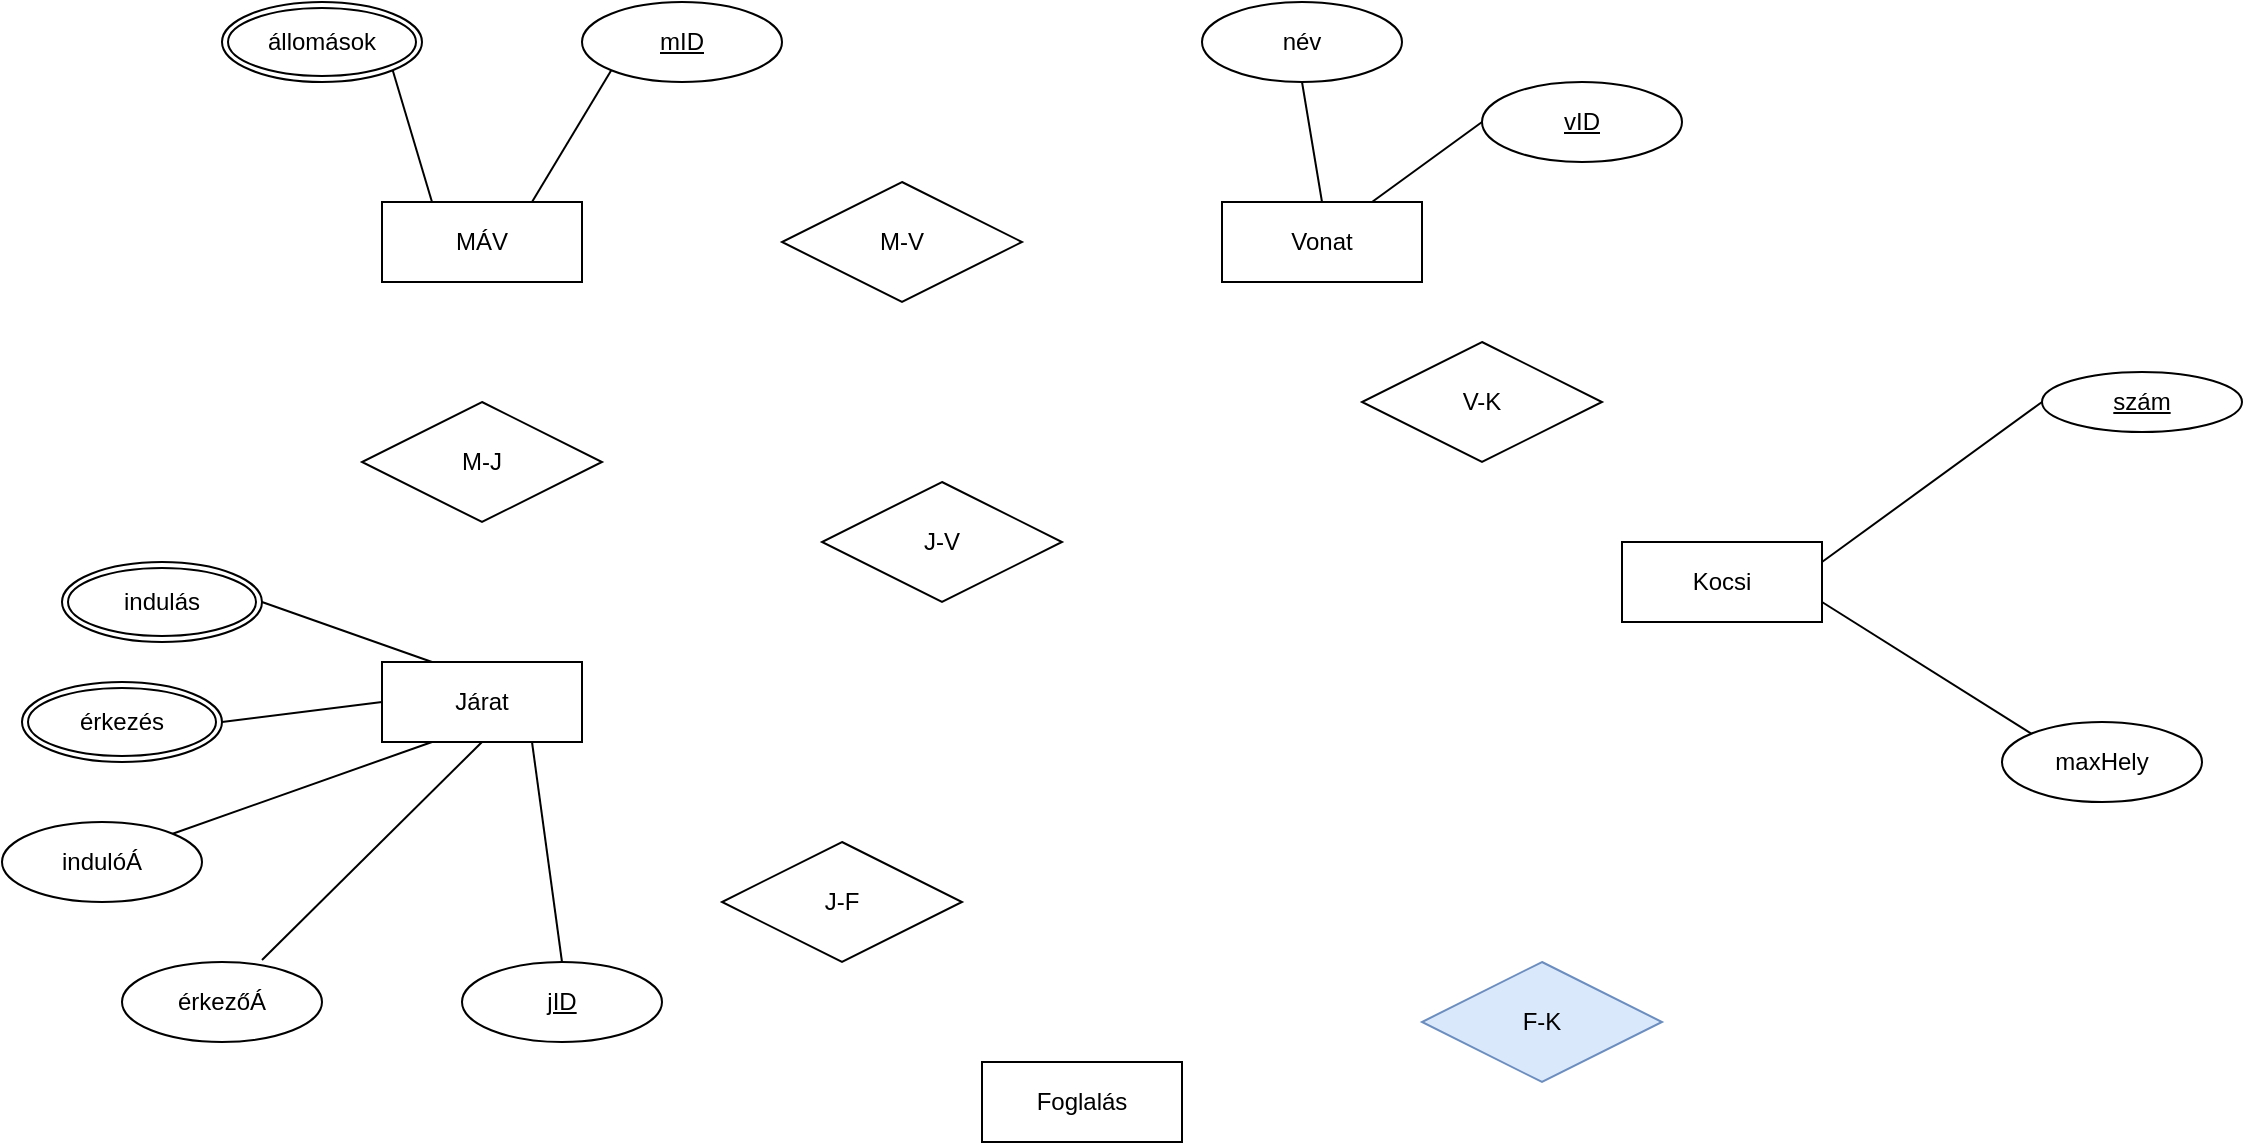 <mxfile version="20.4.0" type="github">
  <diagram id="R2lEEEUBdFMjLlhIrx00" name="Page-1">
    <mxGraphModel dx="1026" dy="1297" grid="1" gridSize="10" guides="1" tooltips="1" connect="1" arrows="1" fold="1" page="0" pageScale="1" pageWidth="850" pageHeight="1100" math="0" shadow="0" extFonts="Permanent Marker^https://fonts.googleapis.com/css?family=Permanent+Marker">
      <root>
        <mxCell id="0" />
        <mxCell id="1" parent="0" />
        <mxCell id="qLwgue1h8SCXyNeNyjKR-14" value="Vonat" style="whiteSpace=wrap;html=1;align=center;" vertex="1" parent="1">
          <mxGeometry x="400" y="-580" width="100" height="40" as="geometry" />
        </mxCell>
        <mxCell id="qLwgue1h8SCXyNeNyjKR-15" value="Járat" style="whiteSpace=wrap;html=1;align=center;" vertex="1" parent="1">
          <mxGeometry x="-20" y="-350" width="100" height="40" as="geometry" />
        </mxCell>
        <mxCell id="qLwgue1h8SCXyNeNyjKR-16" value="MÁV" style="whiteSpace=wrap;html=1;align=center;" vertex="1" parent="1">
          <mxGeometry x="-20" y="-580" width="100" height="40" as="geometry" />
        </mxCell>
        <mxCell id="qLwgue1h8SCXyNeNyjKR-17" value="Kocsi" style="whiteSpace=wrap;html=1;align=center;" vertex="1" parent="1">
          <mxGeometry x="600" y="-410" width="100" height="40" as="geometry" />
        </mxCell>
        <mxCell id="qLwgue1h8SCXyNeNyjKR-18" value="Foglalás" style="whiteSpace=wrap;html=1;align=center;" vertex="1" parent="1">
          <mxGeometry x="280" y="-150" width="100" height="40" as="geometry" />
        </mxCell>
        <mxCell id="qLwgue1h8SCXyNeNyjKR-20" value="indulóÁ" style="ellipse;whiteSpace=wrap;html=1;align=center;" vertex="1" parent="1">
          <mxGeometry x="-210" y="-270" width="100" height="40" as="geometry" />
        </mxCell>
        <mxCell id="qLwgue1h8SCXyNeNyjKR-21" value="érkezőÁ" style="ellipse;whiteSpace=wrap;html=1;align=center;" vertex="1" parent="1">
          <mxGeometry x="-150" y="-200" width="100" height="40" as="geometry" />
        </mxCell>
        <mxCell id="qLwgue1h8SCXyNeNyjKR-22" value="név" style="ellipse;whiteSpace=wrap;html=1;align=center;" vertex="1" parent="1">
          <mxGeometry x="390" y="-680" width="100" height="40" as="geometry" />
        </mxCell>
        <mxCell id="qLwgue1h8SCXyNeNyjKR-23" value="maxHely" style="ellipse;whiteSpace=wrap;html=1;align=center;" vertex="1" parent="1">
          <mxGeometry x="790" y="-320" width="100" height="40" as="geometry" />
        </mxCell>
        <mxCell id="qLwgue1h8SCXyNeNyjKR-24" value="mID" style="ellipse;whiteSpace=wrap;html=1;align=center;fontStyle=4;" vertex="1" parent="1">
          <mxGeometry x="80" y="-680" width="100" height="40" as="geometry" />
        </mxCell>
        <mxCell id="qLwgue1h8SCXyNeNyjKR-25" value="jID" style="ellipse;whiteSpace=wrap;html=1;align=center;fontStyle=4;" vertex="1" parent="1">
          <mxGeometry x="20" y="-200" width="100" height="40" as="geometry" />
        </mxCell>
        <mxCell id="qLwgue1h8SCXyNeNyjKR-26" value="szám" style="ellipse;whiteSpace=wrap;html=1;align=center;fontStyle=4;" vertex="1" parent="1">
          <mxGeometry x="810" y="-495" width="100" height="30" as="geometry" />
        </mxCell>
        <mxCell id="qLwgue1h8SCXyNeNyjKR-27" value="vID" style="ellipse;whiteSpace=wrap;html=1;align=center;fontStyle=4;" vertex="1" parent="1">
          <mxGeometry x="530" y="-640" width="100" height="40" as="geometry" />
        </mxCell>
        <mxCell id="qLwgue1h8SCXyNeNyjKR-28" value="M-V" style="shape=rhombus;perimeter=rhombusPerimeter;whiteSpace=wrap;html=1;align=center;" vertex="1" parent="1">
          <mxGeometry x="180" y="-590" width="120" height="60" as="geometry" />
        </mxCell>
        <mxCell id="qLwgue1h8SCXyNeNyjKR-29" value="M-J" style="shape=rhombus;perimeter=rhombusPerimeter;whiteSpace=wrap;html=1;align=center;" vertex="1" parent="1">
          <mxGeometry x="-30" y="-480" width="120" height="60" as="geometry" />
        </mxCell>
        <mxCell id="qLwgue1h8SCXyNeNyjKR-30" value="J-V" style="shape=rhombus;perimeter=rhombusPerimeter;whiteSpace=wrap;html=1;align=center;" vertex="1" parent="1">
          <mxGeometry x="200" y="-440" width="120" height="60" as="geometry" />
        </mxCell>
        <mxCell id="qLwgue1h8SCXyNeNyjKR-31" value="V-K" style="shape=rhombus;perimeter=rhombusPerimeter;whiteSpace=wrap;html=1;align=center;" vertex="1" parent="1">
          <mxGeometry x="470" y="-510" width="120" height="60" as="geometry" />
        </mxCell>
        <mxCell id="qLwgue1h8SCXyNeNyjKR-32" value="J-F" style="shape=rhombus;perimeter=rhombusPerimeter;whiteSpace=wrap;html=1;align=center;" vertex="1" parent="1">
          <mxGeometry x="150" y="-260" width="120" height="60" as="geometry" />
        </mxCell>
        <mxCell id="qLwgue1h8SCXyNeNyjKR-33" value="F-K" style="shape=rhombus;perimeter=rhombusPerimeter;whiteSpace=wrap;html=1;align=center;fillColor=#dae8fc;strokeColor=#6c8ebf;" vertex="1" parent="1">
          <mxGeometry x="500" y="-200" width="120" height="60" as="geometry" />
        </mxCell>
        <mxCell id="qLwgue1h8SCXyNeNyjKR-34" value="indulás" style="ellipse;shape=doubleEllipse;margin=3;whiteSpace=wrap;html=1;align=center;" vertex="1" parent="1">
          <mxGeometry x="-180" y="-400" width="100" height="40" as="geometry" />
        </mxCell>
        <mxCell id="qLwgue1h8SCXyNeNyjKR-35" value="érkezés" style="ellipse;shape=doubleEllipse;margin=3;whiteSpace=wrap;html=1;align=center;" vertex="1" parent="1">
          <mxGeometry x="-200" y="-340" width="100" height="40" as="geometry" />
        </mxCell>
        <mxCell id="qLwgue1h8SCXyNeNyjKR-36" value="állomások" style="ellipse;shape=doubleEllipse;margin=3;whiteSpace=wrap;html=1;align=center;" vertex="1" parent="1">
          <mxGeometry x="-100" y="-680" width="100" height="40" as="geometry" />
        </mxCell>
        <mxCell id="qLwgue1h8SCXyNeNyjKR-37" value="" style="endArrow=none;html=1;rounded=0;entryX=0.25;entryY=0;entryDx=0;entryDy=0;exitX=1;exitY=1;exitDx=0;exitDy=0;" edge="1" parent="1" source="qLwgue1h8SCXyNeNyjKR-36" target="qLwgue1h8SCXyNeNyjKR-16">
          <mxGeometry relative="1" as="geometry">
            <mxPoint x="-190" y="-470" as="sourcePoint" />
            <mxPoint x="-30" y="-470" as="targetPoint" />
          </mxGeometry>
        </mxCell>
        <mxCell id="qLwgue1h8SCXyNeNyjKR-38" value="" style="endArrow=none;html=1;rounded=0;entryX=0.75;entryY=0;entryDx=0;entryDy=0;exitX=0;exitY=1;exitDx=0;exitDy=0;" edge="1" parent="1" source="qLwgue1h8SCXyNeNyjKR-24" target="qLwgue1h8SCXyNeNyjKR-16">
          <mxGeometry relative="1" as="geometry">
            <mxPoint x="-190" y="-470" as="sourcePoint" />
            <mxPoint x="-30" y="-470" as="targetPoint" />
          </mxGeometry>
        </mxCell>
        <mxCell id="qLwgue1h8SCXyNeNyjKR-39" value="" style="endArrow=none;html=1;rounded=0;entryX=0.25;entryY=0;entryDx=0;entryDy=0;exitX=1;exitY=0.5;exitDx=0;exitDy=0;" edge="1" parent="1" source="qLwgue1h8SCXyNeNyjKR-34" target="qLwgue1h8SCXyNeNyjKR-15">
          <mxGeometry relative="1" as="geometry">
            <mxPoint x="-190" y="-270" as="sourcePoint" />
            <mxPoint x="-30" y="-270" as="targetPoint" />
          </mxGeometry>
        </mxCell>
        <mxCell id="qLwgue1h8SCXyNeNyjKR-41" value="" style="endArrow=none;html=1;rounded=0;entryX=0;entryY=0.5;entryDx=0;entryDy=0;exitX=1;exitY=0.5;exitDx=0;exitDy=0;" edge="1" parent="1" source="qLwgue1h8SCXyNeNyjKR-35" target="qLwgue1h8SCXyNeNyjKR-15">
          <mxGeometry relative="1" as="geometry">
            <mxPoint x="-190" y="-270" as="sourcePoint" />
            <mxPoint x="-30" y="-270" as="targetPoint" />
          </mxGeometry>
        </mxCell>
        <mxCell id="qLwgue1h8SCXyNeNyjKR-42" value="" style="endArrow=none;html=1;rounded=0;entryX=0.25;entryY=1;entryDx=0;entryDy=0;exitX=1;exitY=0;exitDx=0;exitDy=0;" edge="1" parent="1" source="qLwgue1h8SCXyNeNyjKR-20" target="qLwgue1h8SCXyNeNyjKR-15">
          <mxGeometry relative="1" as="geometry">
            <mxPoint x="-190" y="-270" as="sourcePoint" />
            <mxPoint x="-30" y="-270" as="targetPoint" />
          </mxGeometry>
        </mxCell>
        <mxCell id="qLwgue1h8SCXyNeNyjKR-43" value="" style="endArrow=none;html=1;rounded=0;entryX=0.5;entryY=1;entryDx=0;entryDy=0;exitX=0.7;exitY=-0.025;exitDx=0;exitDy=0;exitPerimeter=0;" edge="1" parent="1" source="qLwgue1h8SCXyNeNyjKR-21" target="qLwgue1h8SCXyNeNyjKR-15">
          <mxGeometry relative="1" as="geometry">
            <mxPoint x="-190" y="-270" as="sourcePoint" />
            <mxPoint x="-30" y="-270" as="targetPoint" />
          </mxGeometry>
        </mxCell>
        <mxCell id="qLwgue1h8SCXyNeNyjKR-44" value="" style="endArrow=none;html=1;rounded=0;entryX=0.75;entryY=1;entryDx=0;entryDy=0;exitX=0.5;exitY=0;exitDx=0;exitDy=0;" edge="1" parent="1" source="qLwgue1h8SCXyNeNyjKR-25" target="qLwgue1h8SCXyNeNyjKR-15">
          <mxGeometry relative="1" as="geometry">
            <mxPoint x="-190" y="-270" as="sourcePoint" />
            <mxPoint x="-30" y="-270" as="targetPoint" />
          </mxGeometry>
        </mxCell>
        <mxCell id="qLwgue1h8SCXyNeNyjKR-45" value="" style="endArrow=none;html=1;rounded=0;entryX=0.5;entryY=1;entryDx=0;entryDy=0;exitX=0.5;exitY=0;exitDx=0;exitDy=0;" edge="1" parent="1" source="qLwgue1h8SCXyNeNyjKR-14" target="qLwgue1h8SCXyNeNyjKR-22">
          <mxGeometry relative="1" as="geometry">
            <mxPoint x="470" y="-570" as="sourcePoint" />
            <mxPoint x="630" y="-570" as="targetPoint" />
          </mxGeometry>
        </mxCell>
        <mxCell id="qLwgue1h8SCXyNeNyjKR-46" value="" style="endArrow=none;html=1;rounded=0;entryX=0;entryY=0.5;entryDx=0;entryDy=0;exitX=0.75;exitY=0;exitDx=0;exitDy=0;" edge="1" parent="1" source="qLwgue1h8SCXyNeNyjKR-14" target="qLwgue1h8SCXyNeNyjKR-27">
          <mxGeometry relative="1" as="geometry">
            <mxPoint x="470" y="-570" as="sourcePoint" />
            <mxPoint x="630" y="-570" as="targetPoint" />
          </mxGeometry>
        </mxCell>
        <mxCell id="qLwgue1h8SCXyNeNyjKR-47" value="" style="endArrow=none;html=1;rounded=0;entryX=1;entryY=0.25;entryDx=0;entryDy=0;exitX=0;exitY=0.5;exitDx=0;exitDy=0;" edge="1" parent="1" source="qLwgue1h8SCXyNeNyjKR-26" target="qLwgue1h8SCXyNeNyjKR-17">
          <mxGeometry relative="1" as="geometry">
            <mxPoint x="470" y="-370" as="sourcePoint" />
            <mxPoint x="630" y="-370" as="targetPoint" />
          </mxGeometry>
        </mxCell>
        <mxCell id="qLwgue1h8SCXyNeNyjKR-48" value="" style="endArrow=none;html=1;rounded=0;entryX=1;entryY=0.75;entryDx=0;entryDy=0;exitX=0;exitY=0;exitDx=0;exitDy=0;" edge="1" parent="1" source="qLwgue1h8SCXyNeNyjKR-23" target="qLwgue1h8SCXyNeNyjKR-17">
          <mxGeometry relative="1" as="geometry">
            <mxPoint x="470" y="-370" as="sourcePoint" />
            <mxPoint x="630" y="-370" as="targetPoint" />
          </mxGeometry>
        </mxCell>
      </root>
    </mxGraphModel>
  </diagram>
</mxfile>
